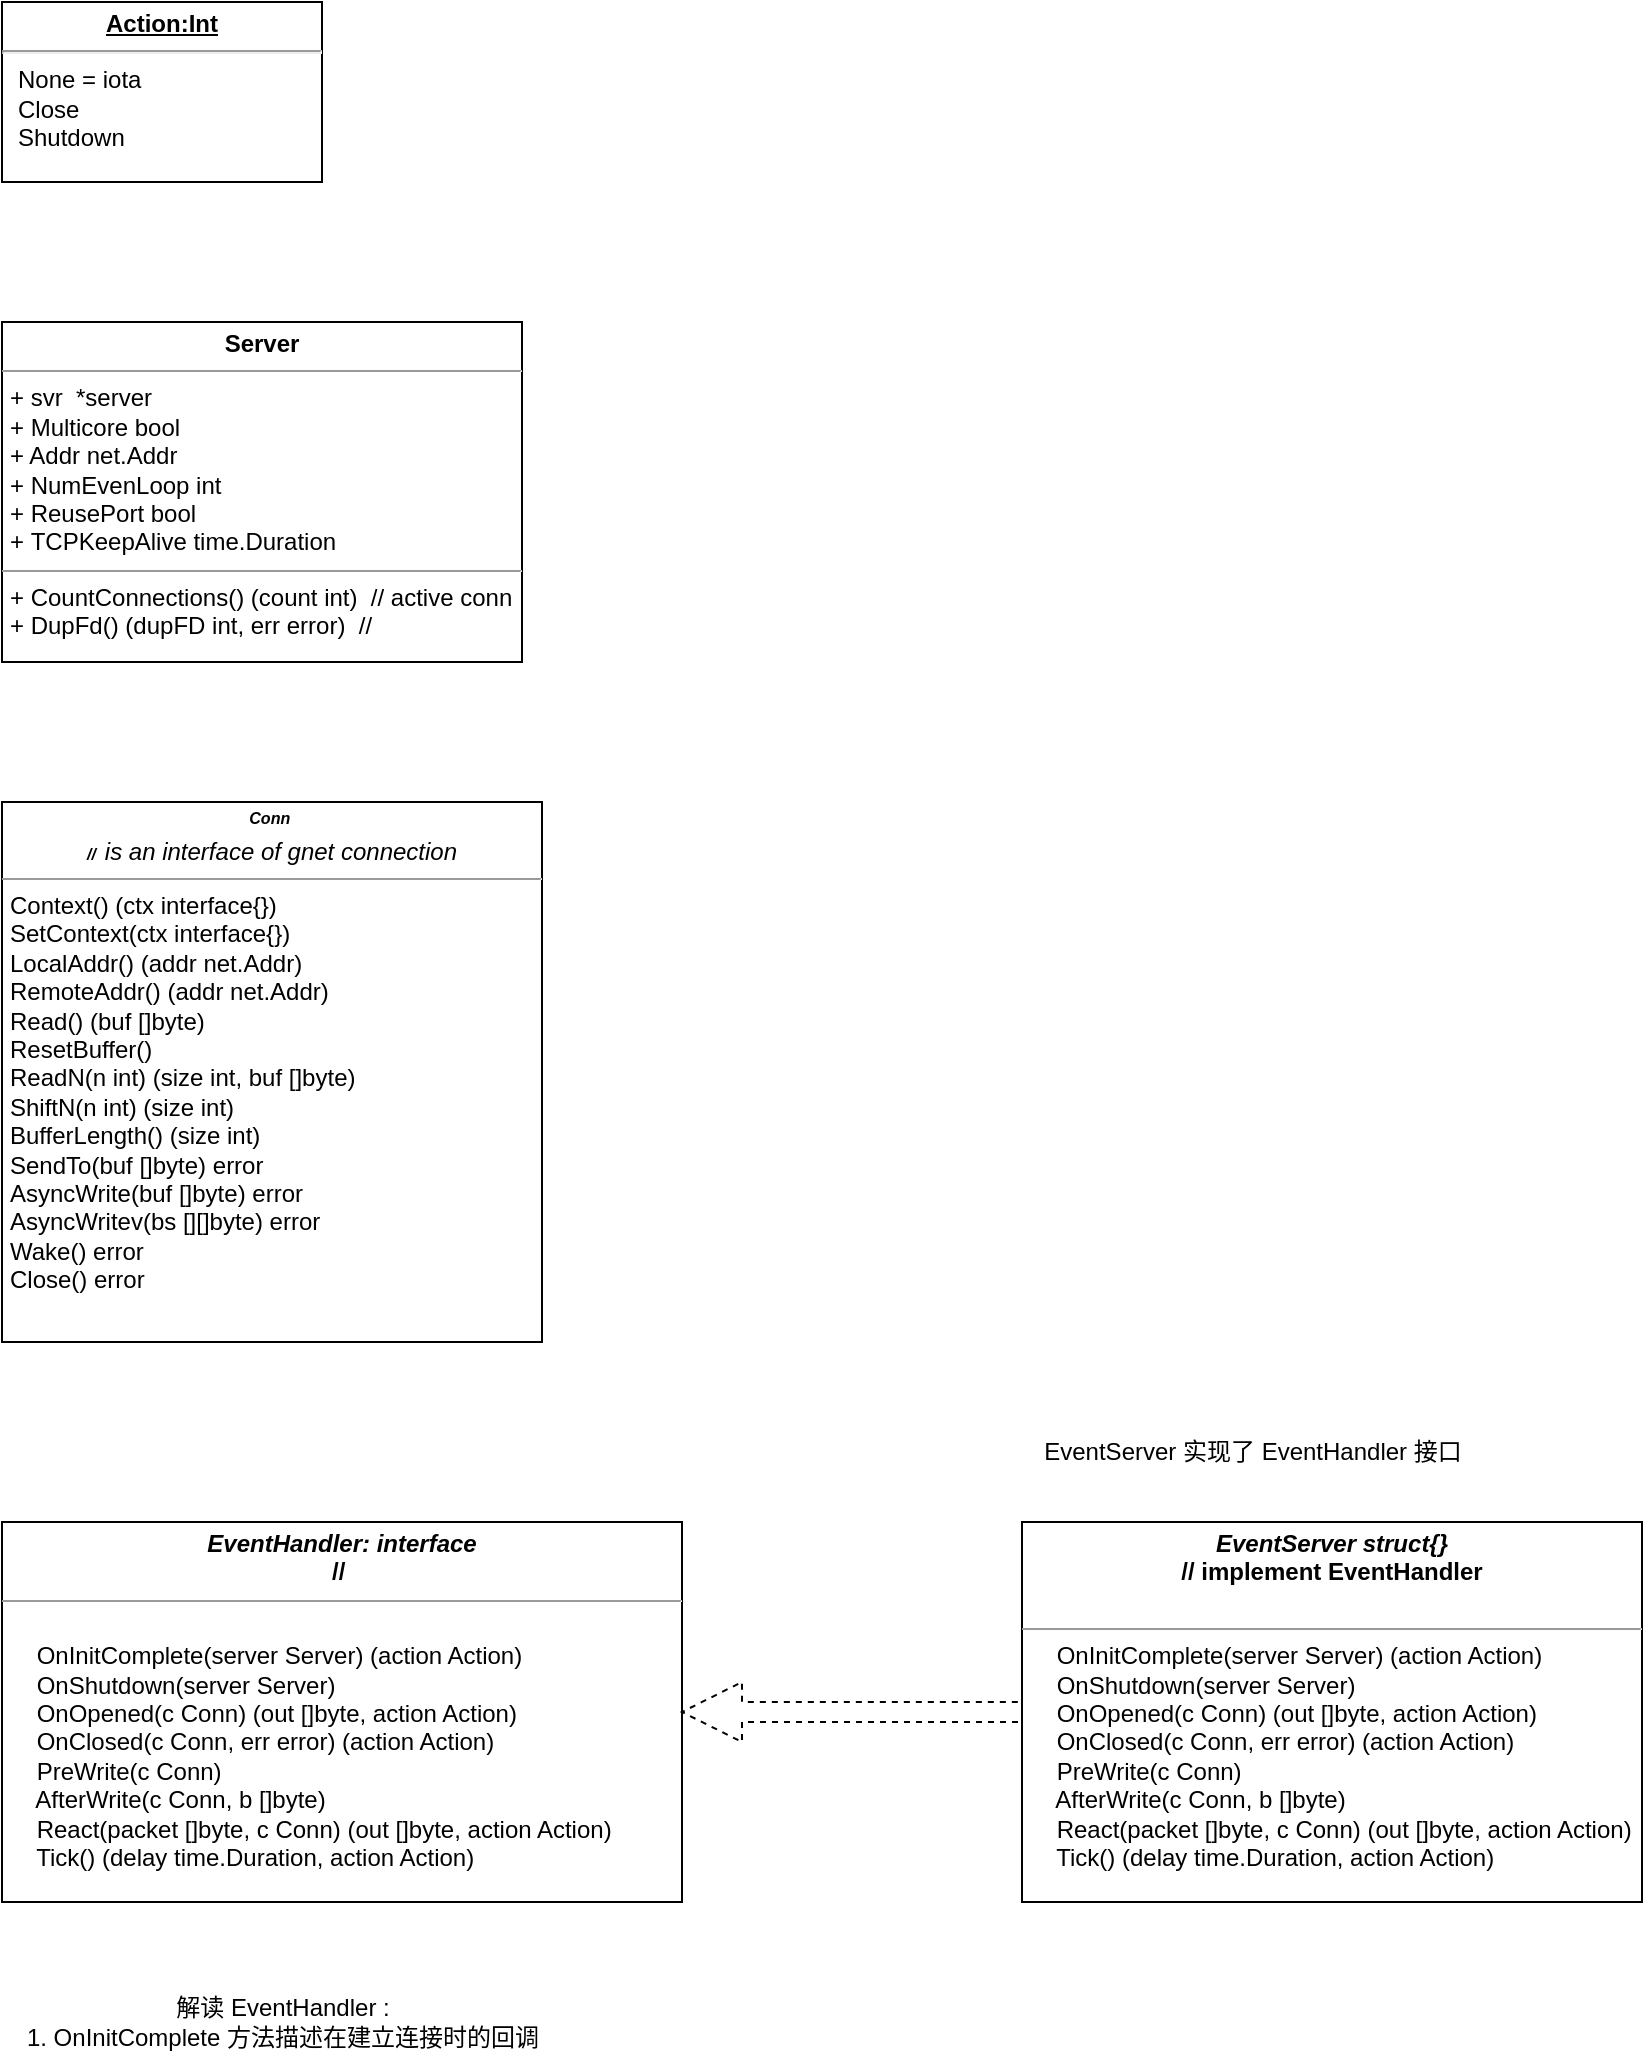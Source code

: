 <mxfile version="21.6.7" type="github">
  <diagram name="第 1 页" id="_s3Vy_xH6mA03k1N-w7L">
    <mxGraphModel dx="2027" dy="1135" grid="1" gridSize="10" guides="1" tooltips="1" connect="1" arrows="1" fold="1" page="1" pageScale="1" pageWidth="2339" pageHeight="3300" math="0" shadow="0">
      <root>
        <mxCell id="0" />
        <mxCell id="1" parent="0" />
        <mxCell id="7dq6yg26-4eVo-DLa-nd-7" value="&lt;p style=&quot;margin:0px;margin-top:4px;text-align:center;text-decoration:underline;&quot;&gt;&lt;b&gt;Action:Int&lt;/b&gt;&lt;/p&gt;&lt;hr&gt;&lt;p style=&quot;margin:0px;margin-left:8px;&quot;&gt;None = iota&lt;br&gt;Close&lt;br&gt;Shutdown&lt;/p&gt;" style="verticalAlign=top;align=left;overflow=fill;fontSize=12;fontFamily=Helvetica;html=1;whiteSpace=wrap;" vertex="1" parent="1">
          <mxGeometry x="140" y="30" width="160" height="90" as="geometry" />
        </mxCell>
        <mxCell id="7dq6yg26-4eVo-DLa-nd-14" value="&lt;p style=&quot;margin:0px;margin-top:4px;text-align:center;&quot;&gt;&lt;b&gt;Server&lt;/b&gt;&lt;/p&gt;&lt;hr size=&quot;1&quot;&gt;&lt;p style=&quot;margin:0px;margin-left:4px;&quot;&gt;+&amp;nbsp;svr&amp;nbsp; *server&lt;/p&gt;&lt;p style=&quot;margin:0px;margin-left:4px;&quot;&gt;+ Multicore bool&lt;/p&gt;&lt;p style=&quot;margin:0px;margin-left:4px;&quot;&gt;+ Addr net.Addr&lt;/p&gt;&lt;p style=&quot;margin:0px;margin-left:4px;&quot;&gt;+ NumEvenLoop int&lt;/p&gt;&lt;p style=&quot;margin:0px;margin-left:4px;&quot;&gt;+ ReusePort bool&lt;/p&gt;&lt;p style=&quot;margin:0px;margin-left:4px;&quot;&gt;+&amp;nbsp;TCPKeepAlive time.Duration&lt;/p&gt;&lt;hr size=&quot;1&quot;&gt;&lt;p style=&quot;margin:0px;margin-left:4px;&quot;&gt;+ CountConnections()&amp;nbsp;(count int)&amp;nbsp; // active conn&lt;/p&gt;&lt;p style=&quot;margin:0px;margin-left:4px;&quot;&gt;+ DupFd() (dupFD int, err error)&amp;nbsp; //&amp;nbsp;&lt;br&gt;&lt;/p&gt;" style="verticalAlign=top;align=left;overflow=fill;fontSize=12;fontFamily=Helvetica;html=1;whiteSpace=wrap;" vertex="1" parent="1">
          <mxGeometry x="140" y="190" width="260" height="170" as="geometry" />
        </mxCell>
        <mxCell id="7dq6yg26-4eVo-DLa-nd-15" value="&lt;h6 style=&quot;margin:0px;margin-top:4px;text-align:center;&quot;&gt;&lt;i&gt;Conn&amp;nbsp;&lt;/i&gt;&lt;/h6&gt;&lt;h6 style=&quot;margin:0px;margin-top:4px;text-align:center;&quot;&gt;&lt;i&gt;//&amp;nbsp;&amp;nbsp;&lt;/i&gt;&lt;i style=&quot;background-color: initial; font-size: 12px; font-weight: normal;&quot;&gt;is an interface of gnet connection&lt;/i&gt;&lt;/h6&gt;&lt;hr size=&quot;1&quot;&gt;&lt;p style=&quot;margin:0px;margin-left:4px;&quot;&gt;Context() (ctx interface{})&lt;/p&gt;&lt;p style=&quot;margin:0px;margin-left:4px;&quot;&gt;SetContext(ctx interface{})&lt;/p&gt;&lt;p style=&quot;margin:0px;margin-left:4px;&quot;&gt;LocalAddr() (addr net.Addr)&lt;/p&gt;&lt;p style=&quot;margin:0px;margin-left:4px;&quot;&gt;RemoteAddr() (addr net.Addr)&lt;/p&gt;&lt;p style=&quot;margin:0px;margin-left:4px;&quot;&gt;Read() (buf []byte)&lt;/p&gt;&lt;p style=&quot;margin:0px;margin-left:4px;&quot;&gt;ResetBuffer()&lt;/p&gt;&lt;p style=&quot;margin:0px;margin-left:4px;&quot;&gt;ReadN(n int) (size int, buf []byte)&lt;/p&gt;&lt;p style=&quot;margin:0px;margin-left:4px;&quot;&gt;ShiftN(n int) (size int)&lt;/p&gt;&lt;p style=&quot;margin:0px;margin-left:4px;&quot;&gt;BufferLength() (size int)&lt;/p&gt;&lt;p style=&quot;margin:0px;margin-left:4px;&quot;&gt;SendTo(buf []byte) error&lt;/p&gt;&lt;p style=&quot;margin:0px;margin-left:4px;&quot;&gt;AsyncWrite(buf []byte) error&lt;/p&gt;&lt;p style=&quot;margin:0px;margin-left:4px;&quot;&gt;AsyncWritev(bs [][]byte) error&lt;/p&gt;&lt;p style=&quot;margin:0px;margin-left:4px;&quot;&gt;Wake() error&lt;/p&gt;&lt;p style=&quot;margin:0px;margin-left:4px;&quot;&gt;Close() error&lt;/p&gt;&lt;div&gt;&lt;br&gt;&lt;/div&gt;" style="verticalAlign=top;align=left;overflow=fill;fontSize=12;fontFamily=Helvetica;html=1;whiteSpace=wrap;" vertex="1" parent="1">
          <mxGeometry x="140" y="430" width="270" height="270" as="geometry" />
        </mxCell>
        <mxCell id="7dq6yg26-4eVo-DLa-nd-16" value="&lt;p style=&quot;margin:0px;margin-top:4px;text-align:center;&quot;&gt;&lt;i&gt;&lt;b&gt;EventHandler: interface&lt;/b&gt;&lt;/i&gt;&lt;br&gt;&lt;b&gt;//&amp;nbsp;&lt;/b&gt;&lt;/p&gt;&lt;hr size=&quot;1&quot;&gt;&lt;p style=&quot;margin:0px;margin-left:4px;&quot;&gt;&lt;br&gt;&lt;/p&gt;&lt;p style=&quot;margin:0px;margin-left:4px;&quot;&gt;&amp;nbsp; &amp;nbsp; OnInitComplete(server Server) (action Action)&lt;/p&gt;&lt;p style=&quot;margin:0px;margin-left:4px;&quot;&gt;&amp;nbsp; &amp;nbsp; OnShutdown(server Server)&lt;/p&gt;&lt;p style=&quot;margin:0px;margin-left:4px;&quot;&gt;&amp;nbsp; &amp;nbsp; OnOpened(c Conn) (out []byte, action Action)&lt;/p&gt;&lt;p style=&quot;margin:0px;margin-left:4px;&quot;&gt;&amp;nbsp; &amp;nbsp; OnClosed(c Conn, err error) (action Action)&lt;/p&gt;&lt;p style=&quot;margin:0px;margin-left:4px;&quot;&gt;&amp;nbsp; &amp;nbsp; PreWrite(c Conn)&lt;/p&gt;&lt;p style=&quot;margin:0px;margin-left:4px;&quot;&gt;&amp;nbsp; &amp;nbsp; AfterWrite(c Conn, b []byte)&lt;/p&gt;&lt;p style=&quot;margin:0px;margin-left:4px;&quot;&gt;&amp;nbsp; &amp;nbsp; React(packet []byte, c Conn) (out []byte, action Action)&lt;/p&gt;&lt;p style=&quot;margin:0px;margin-left:4px;&quot;&gt;&amp;nbsp; &amp;nbsp; Tick() (delay time.Duration, action Action)&lt;/p&gt;" style="verticalAlign=top;align=left;overflow=fill;fontSize=12;fontFamily=Helvetica;html=1;whiteSpace=wrap;" vertex="1" parent="1">
          <mxGeometry x="140" y="790" width="340" height="190" as="geometry" />
        </mxCell>
        <mxCell id="7dq6yg26-4eVo-DLa-nd-20" style="edgeStyle=orthogonalEdgeStyle;rounded=0;orthogonalLoop=1;jettySize=auto;html=1;entryX=1;entryY=0.5;entryDx=0;entryDy=0;dashed=1;shape=arrow;" edge="1" parent="1" source="7dq6yg26-4eVo-DLa-nd-18" target="7dq6yg26-4eVo-DLa-nd-16">
          <mxGeometry relative="1" as="geometry">
            <mxPoint x="490" y="885" as="targetPoint" />
          </mxGeometry>
        </mxCell>
        <mxCell id="7dq6yg26-4eVo-DLa-nd-18" value="&lt;p style=&quot;margin:0px;margin-top:4px;text-align:center;&quot;&gt;&lt;b&gt;&lt;i&gt;EventServer struct{}&lt;/i&gt;&lt;/b&gt;&lt;br&gt;&lt;b&gt;// implement EventHandler&lt;/b&gt;&lt;/p&gt;&lt;p style=&quot;margin:0px;margin-left:4px;&quot;&gt;&lt;br&gt;&lt;/p&gt;&lt;hr size=&quot;1&quot;&gt;&lt;p style=&quot;margin:0px;margin-left:4px;&quot;&gt;&amp;nbsp; &amp;nbsp; OnInitComplete(server Server) (action Action)&lt;/p&gt;&lt;p style=&quot;margin:0px;margin-left:4px;&quot;&gt;&amp;nbsp; &amp;nbsp; OnShutdown(server Server)&lt;/p&gt;&lt;p style=&quot;margin:0px;margin-left:4px;&quot;&gt;&amp;nbsp; &amp;nbsp; OnOpened(c Conn) (out []byte, action Action)&lt;/p&gt;&lt;p style=&quot;margin:0px;margin-left:4px;&quot;&gt;&amp;nbsp; &amp;nbsp; OnClosed(c Conn, err error) (action Action)&lt;/p&gt;&lt;p style=&quot;margin:0px;margin-left:4px;&quot;&gt;&amp;nbsp; &amp;nbsp; PreWrite(c Conn)&lt;/p&gt;&lt;p style=&quot;margin:0px;margin-left:4px;&quot;&gt;&amp;nbsp; &amp;nbsp; AfterWrite(c Conn, b []byte)&lt;/p&gt;&lt;p style=&quot;margin:0px;margin-left:4px;&quot;&gt;&amp;nbsp; &amp;nbsp; React(packet []byte, c Conn) (out []byte, action Action)&lt;/p&gt;&lt;p style=&quot;margin:0px;margin-left:4px;&quot;&gt;&amp;nbsp; &amp;nbsp; Tick() (delay time.Duration, action Action)&lt;/p&gt;" style="verticalAlign=top;align=left;overflow=fill;fontSize=12;fontFamily=Helvetica;html=1;whiteSpace=wrap;" vertex="1" parent="1">
          <mxGeometry x="650" y="790" width="310" height="190" as="geometry" />
        </mxCell>
        <mxCell id="7dq6yg26-4eVo-DLa-nd-21" value="EventServer 实现了 EventHandler 接口" style="text;html=1;align=center;verticalAlign=middle;resizable=0;points=[];autosize=1;strokeColor=none;fillColor=none;" vertex="1" parent="1">
          <mxGeometry x="650" y="740" width="230" height="30" as="geometry" />
        </mxCell>
        <mxCell id="7dq6yg26-4eVo-DLa-nd-22" value="解读 EventHandler :&lt;br&gt;1. OnInitComplete 方法描述在建立连接时的回调" style="text;html=1;align=center;verticalAlign=middle;resizable=0;points=[];autosize=1;strokeColor=none;fillColor=none;" vertex="1" parent="1">
          <mxGeometry x="140" y="1020" width="280" height="40" as="geometry" />
        </mxCell>
      </root>
    </mxGraphModel>
  </diagram>
</mxfile>
